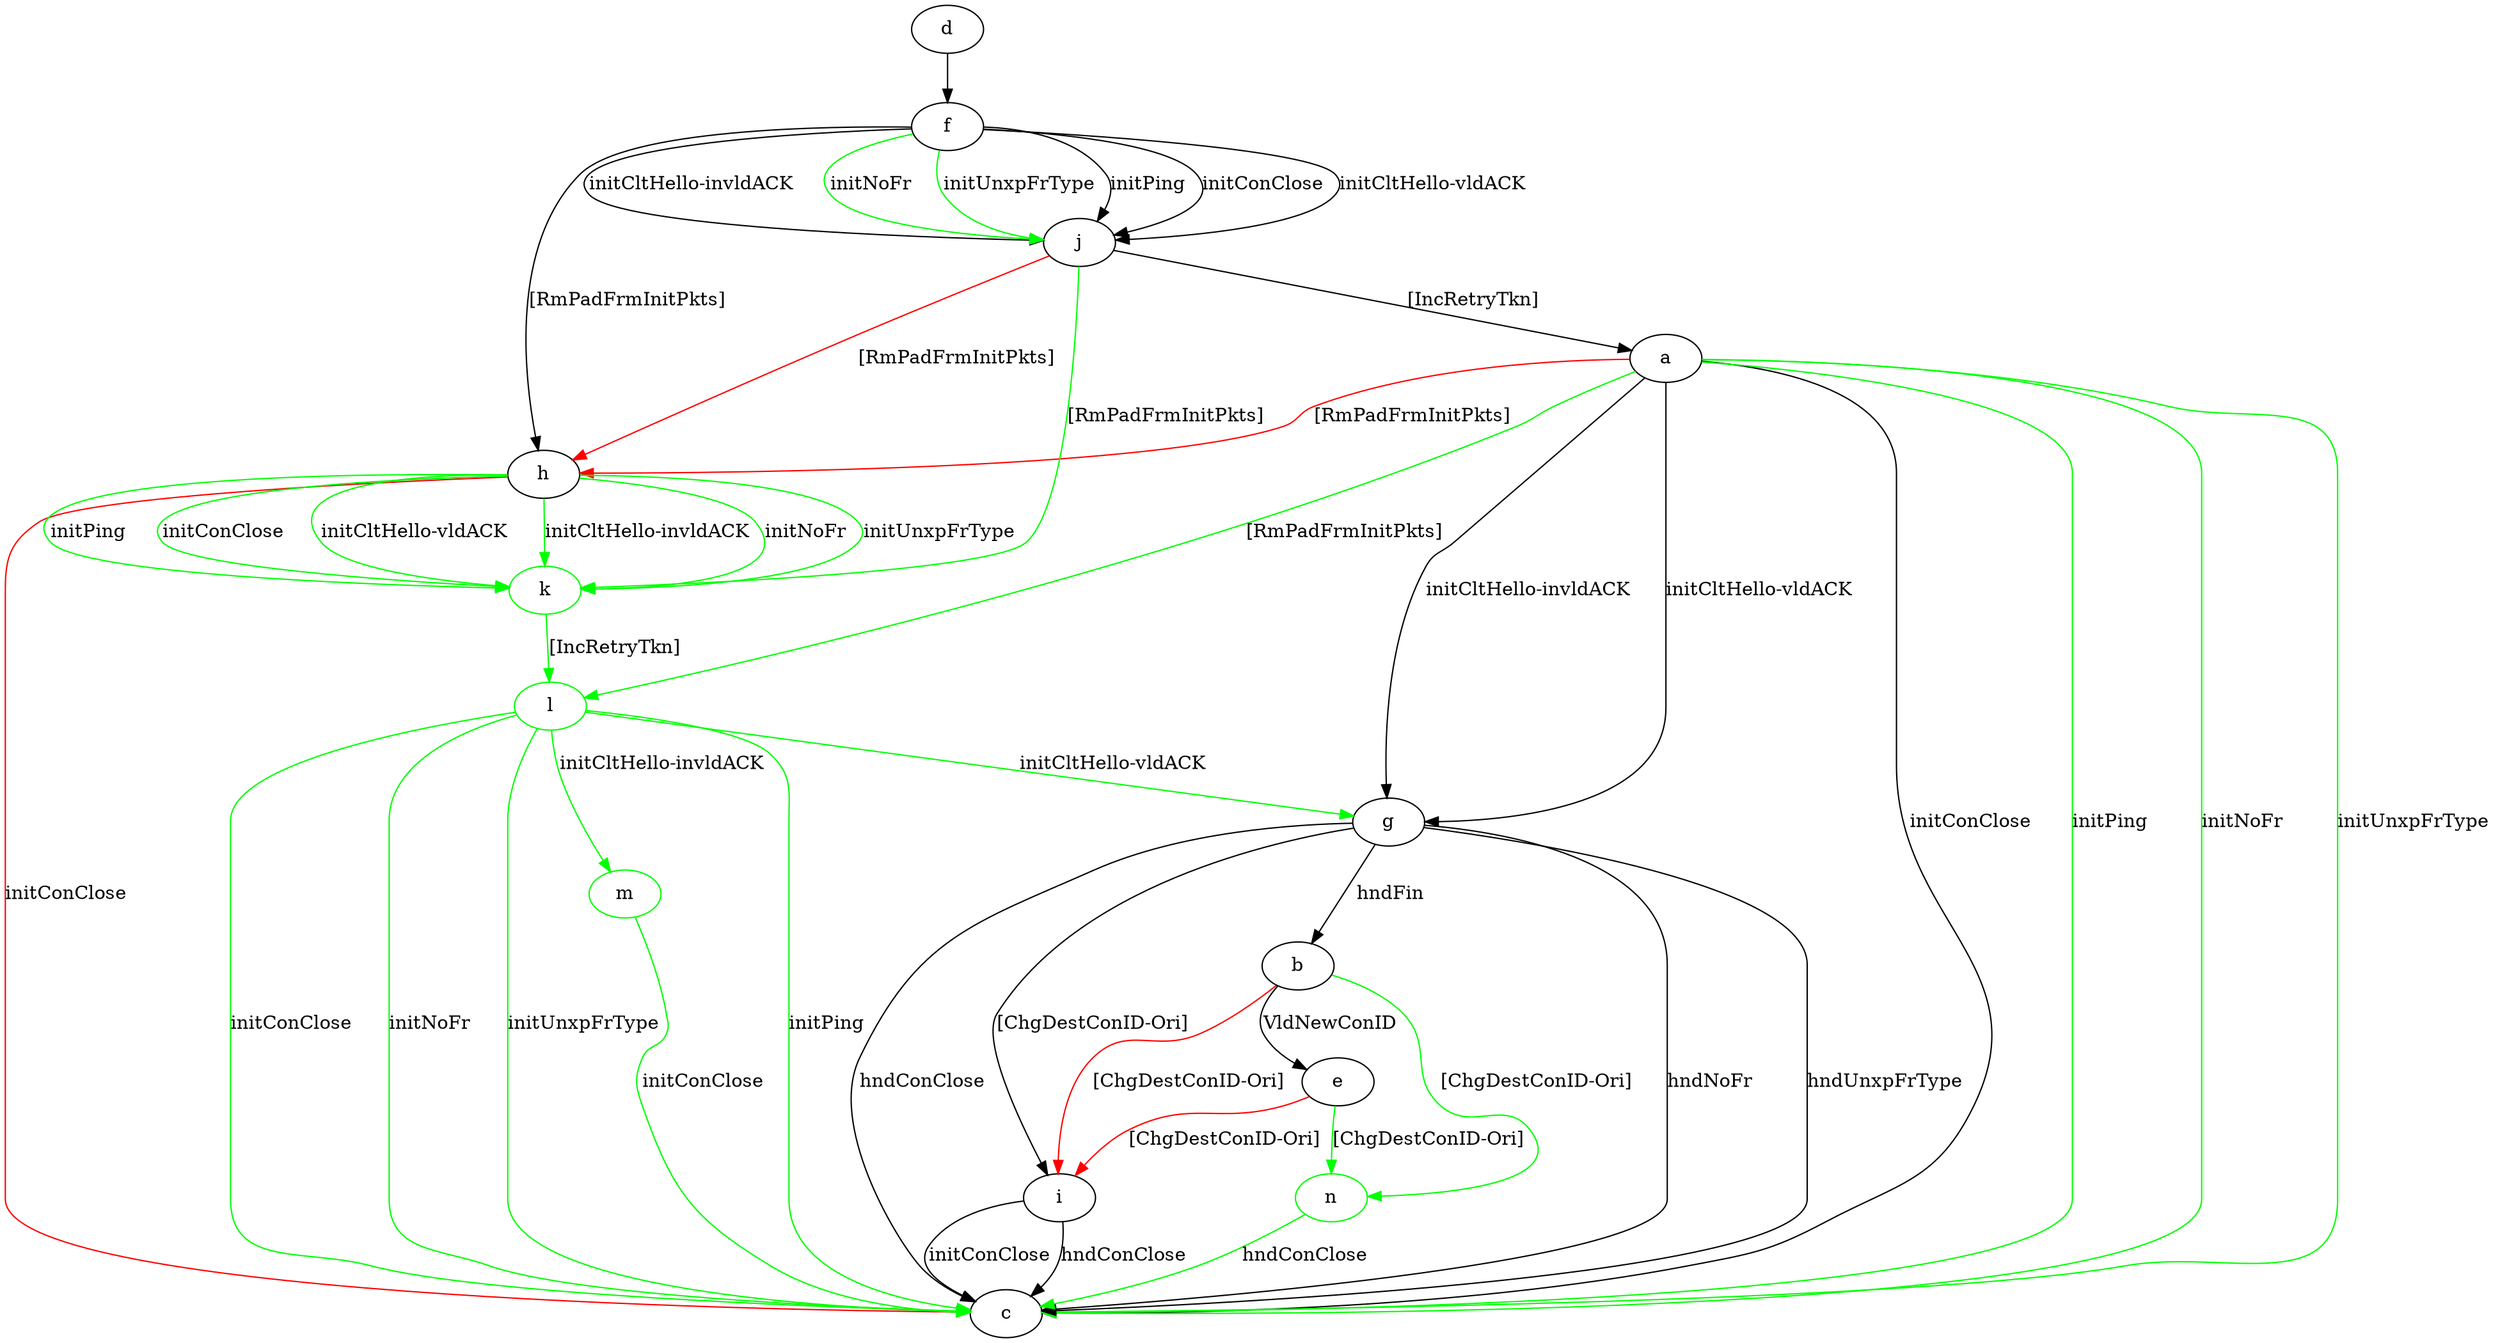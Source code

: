 digraph "" {
	a -> c	[key=0,
		label="initConClose "];
	a -> c	[key=1,
		color=green,
		label="initPing "];
	a -> c	[key=2,
		color=green,
		label="initNoFr "];
	a -> c	[key=3,
		color=green,
		label="initUnxpFrType "];
	a -> g	[key=0,
		label="initCltHello-vldACK "];
	a -> g	[key=1,
		label="initCltHello-invldACK "];
	a -> h	[key=0,
		color=red,
		label="[RmPadFrmInitPkts] "];
	l	[color=green];
	a -> l	[key=0,
		color=green,
		label="[RmPadFrmInitPkts] "];
	b -> e	[key=0,
		label="VldNewConID "];
	b -> i	[key=0,
		color=red,
		label="[ChgDestConID-Ori] "];
	n	[color=green];
	b -> n	[key=0,
		color=green,
		label="[ChgDestConID-Ori] "];
	d -> f	[key=0];
	e -> i	[key=0,
		color=red,
		label="[ChgDestConID-Ori] "];
	e -> n	[key=0,
		color=green,
		label="[ChgDestConID-Ori] "];
	f -> h	[key=0,
		label="[RmPadFrmInitPkts] "];
	f -> j	[key=0,
		label="initPing "];
	f -> j	[key=1,
		label="initConClose "];
	f -> j	[key=2,
		label="initCltHello-vldACK "];
	f -> j	[key=3,
		label="initCltHello-invldACK "];
	f -> j	[key=4,
		color=green,
		label="initNoFr "];
	f -> j	[key=5,
		color=green,
		label="initUnxpFrType "];
	g -> b	[key=0,
		label="hndFin "];
	g -> c	[key=0,
		label="hndNoFr "];
	g -> c	[key=1,
		label="hndUnxpFrType "];
	g -> c	[key=2,
		label="hndConClose "];
	g -> i	[key=0,
		label="[ChgDestConID-Ori] "];
	h -> c	[key=0,
		color=red,
		label="initConClose "];
	k	[color=green];
	h -> k	[key=0,
		color=green,
		label="initPing "];
	h -> k	[key=1,
		color=green,
		label="initConClose "];
	h -> k	[key=2,
		color=green,
		label="initCltHello-vldACK "];
	h -> k	[key=3,
		color=green,
		label="initCltHello-invldACK "];
	h -> k	[key=4,
		color=green,
		label="initNoFr "];
	h -> k	[key=5,
		color=green,
		label="initUnxpFrType "];
	i -> c	[key=0,
		label="initConClose "];
	i -> c	[key=1,
		label="hndConClose "];
	j -> a	[key=0,
		label="[IncRetryTkn] "];
	j -> h	[key=0,
		color=red,
		label="[RmPadFrmInitPkts] "];
	j -> k	[key=0,
		color=green,
		label="[RmPadFrmInitPkts] "];
	k -> l	[key=0,
		color=green,
		label="[IncRetryTkn] "];
	l -> c	[key=0,
		color=green,
		label="initPing "];
	l -> c	[key=1,
		color=green,
		label="initConClose "];
	l -> c	[key=2,
		color=green,
		label="initNoFr "];
	l -> c	[key=3,
		color=green,
		label="initUnxpFrType "];
	l -> g	[key=0,
		color=green,
		label="initCltHello-vldACK "];
	m	[color=green];
	l -> m	[key=0,
		color=green,
		label="initCltHello-invldACK "];
	m -> c	[key=0,
		color=green,
		label="initConClose "];
	n -> c	[key=0,
		color=green,
		label="hndConClose "];
}
